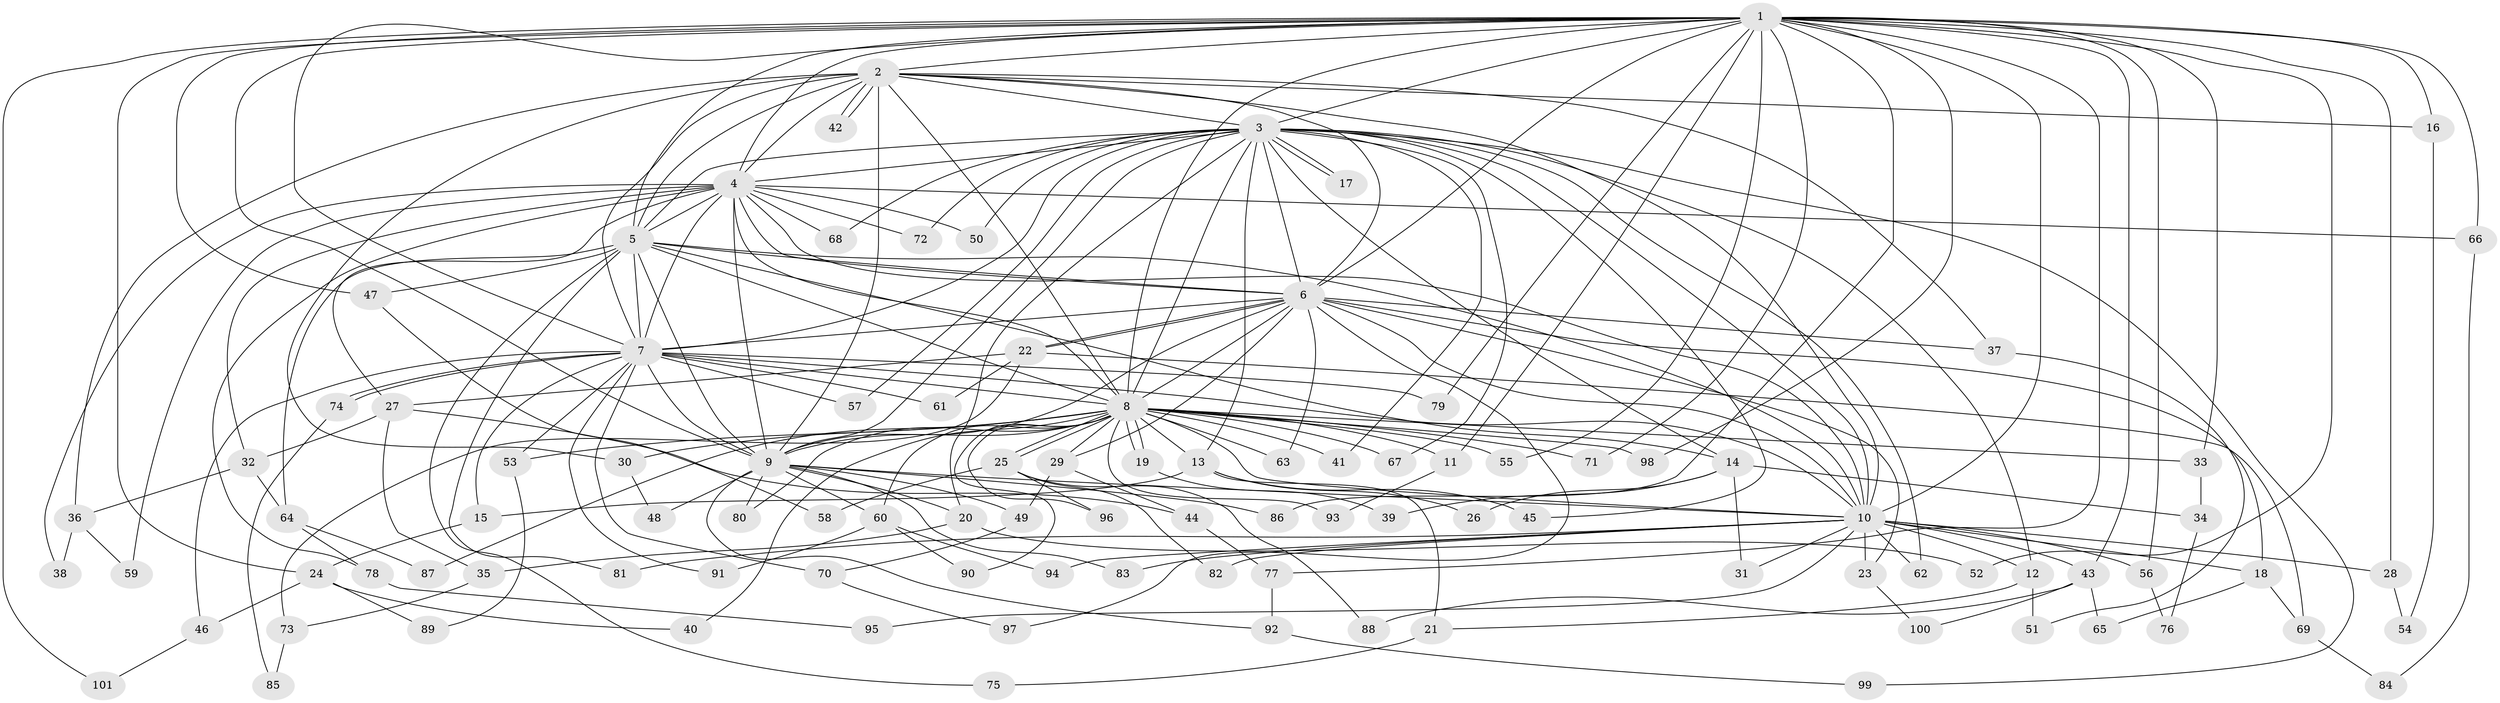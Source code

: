 // Generated by graph-tools (version 1.1) at 2025/11/02/27/25 16:11:04]
// undirected, 101 vertices, 227 edges
graph export_dot {
graph [start="1"]
  node [color=gray90,style=filled];
  1;
  2;
  3;
  4;
  5;
  6;
  7;
  8;
  9;
  10;
  11;
  12;
  13;
  14;
  15;
  16;
  17;
  18;
  19;
  20;
  21;
  22;
  23;
  24;
  25;
  26;
  27;
  28;
  29;
  30;
  31;
  32;
  33;
  34;
  35;
  36;
  37;
  38;
  39;
  40;
  41;
  42;
  43;
  44;
  45;
  46;
  47;
  48;
  49;
  50;
  51;
  52;
  53;
  54;
  55;
  56;
  57;
  58;
  59;
  60;
  61;
  62;
  63;
  64;
  65;
  66;
  67;
  68;
  69;
  70;
  71;
  72;
  73;
  74;
  75;
  76;
  77;
  78;
  79;
  80;
  81;
  82;
  83;
  84;
  85;
  86;
  87;
  88;
  89;
  90;
  91;
  92;
  93;
  94;
  95;
  96;
  97;
  98;
  99;
  100;
  101;
  1 -- 2;
  1 -- 3;
  1 -- 4;
  1 -- 5;
  1 -- 6;
  1 -- 7;
  1 -- 8;
  1 -- 9;
  1 -- 10;
  1 -- 11;
  1 -- 16;
  1 -- 24;
  1 -- 28;
  1 -- 33;
  1 -- 43;
  1 -- 47;
  1 -- 52;
  1 -- 55;
  1 -- 56;
  1 -- 66;
  1 -- 71;
  1 -- 77;
  1 -- 79;
  1 -- 86;
  1 -- 98;
  1 -- 101;
  2 -- 3;
  2 -- 4;
  2 -- 5;
  2 -- 6;
  2 -- 7;
  2 -- 8;
  2 -- 9;
  2 -- 10;
  2 -- 16;
  2 -- 30;
  2 -- 36;
  2 -- 37;
  2 -- 42;
  2 -- 42;
  3 -- 4;
  3 -- 5;
  3 -- 6;
  3 -- 7;
  3 -- 8;
  3 -- 9;
  3 -- 10;
  3 -- 12;
  3 -- 13;
  3 -- 14;
  3 -- 17;
  3 -- 17;
  3 -- 20;
  3 -- 41;
  3 -- 45;
  3 -- 50;
  3 -- 57;
  3 -- 62;
  3 -- 67;
  3 -- 68;
  3 -- 72;
  3 -- 99;
  4 -- 5;
  4 -- 6;
  4 -- 7;
  4 -- 8;
  4 -- 9;
  4 -- 10;
  4 -- 27;
  4 -- 32;
  4 -- 38;
  4 -- 50;
  4 -- 59;
  4 -- 66;
  4 -- 68;
  4 -- 72;
  4 -- 78;
  5 -- 6;
  5 -- 7;
  5 -- 8;
  5 -- 9;
  5 -- 10;
  5 -- 14;
  5 -- 47;
  5 -- 64;
  5 -- 75;
  5 -- 81;
  6 -- 7;
  6 -- 8;
  6 -- 9;
  6 -- 10;
  6 -- 18;
  6 -- 22;
  6 -- 22;
  6 -- 23;
  6 -- 29;
  6 -- 37;
  6 -- 63;
  6 -- 97;
  7 -- 8;
  7 -- 9;
  7 -- 10;
  7 -- 15;
  7 -- 46;
  7 -- 53;
  7 -- 57;
  7 -- 61;
  7 -- 70;
  7 -- 74;
  7 -- 74;
  7 -- 79;
  7 -- 91;
  8 -- 9;
  8 -- 10;
  8 -- 11;
  8 -- 13;
  8 -- 19;
  8 -- 19;
  8 -- 25;
  8 -- 25;
  8 -- 29;
  8 -- 30;
  8 -- 33;
  8 -- 40;
  8 -- 41;
  8 -- 53;
  8 -- 55;
  8 -- 60;
  8 -- 63;
  8 -- 67;
  8 -- 71;
  8 -- 80;
  8 -- 87;
  8 -- 90;
  8 -- 93;
  8 -- 96;
  8 -- 98;
  9 -- 10;
  9 -- 20;
  9 -- 48;
  9 -- 49;
  9 -- 60;
  9 -- 80;
  9 -- 83;
  9 -- 86;
  9 -- 92;
  10 -- 12;
  10 -- 18;
  10 -- 23;
  10 -- 28;
  10 -- 31;
  10 -- 43;
  10 -- 56;
  10 -- 62;
  10 -- 81;
  10 -- 82;
  10 -- 83;
  10 -- 94;
  10 -- 95;
  11 -- 93;
  12 -- 21;
  12 -- 51;
  13 -- 15;
  13 -- 21;
  13 -- 26;
  13 -- 45;
  14 -- 26;
  14 -- 31;
  14 -- 34;
  14 -- 39;
  15 -- 24;
  16 -- 54;
  18 -- 65;
  18 -- 69;
  19 -- 39;
  20 -- 35;
  20 -- 52;
  21 -- 75;
  22 -- 27;
  22 -- 61;
  22 -- 69;
  22 -- 73;
  23 -- 100;
  24 -- 40;
  24 -- 46;
  24 -- 89;
  25 -- 58;
  25 -- 82;
  25 -- 88;
  25 -- 96;
  27 -- 32;
  27 -- 35;
  27 -- 44;
  28 -- 54;
  29 -- 44;
  29 -- 49;
  30 -- 48;
  32 -- 36;
  32 -- 64;
  33 -- 34;
  34 -- 76;
  35 -- 73;
  36 -- 38;
  36 -- 59;
  37 -- 51;
  43 -- 65;
  43 -- 88;
  43 -- 100;
  44 -- 77;
  46 -- 101;
  47 -- 58;
  49 -- 70;
  53 -- 89;
  56 -- 76;
  60 -- 90;
  60 -- 91;
  60 -- 94;
  64 -- 78;
  64 -- 87;
  66 -- 84;
  69 -- 84;
  70 -- 97;
  73 -- 85;
  74 -- 85;
  77 -- 92;
  78 -- 95;
  92 -- 99;
}
